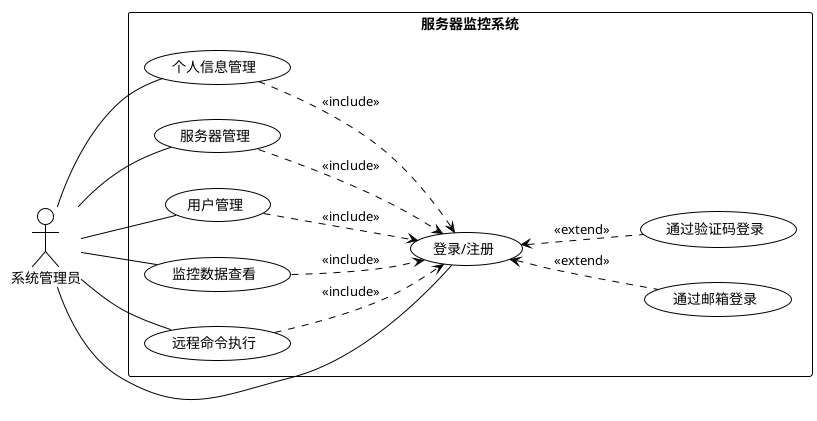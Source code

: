 @startuml
!theme plain
skinparam componentStyle rectangle

left to right direction
actor "系统管理员" as admin

rectangle "服务器监控系统" {
    usecase "登录/注册" as UC_Login
    usecase "通过邮箱登录" as UC_LoginByEmail
    usecase "通过验证码登录" as UC_LoginByCode
    usecase "个人信息管理" as UC_Profile
    usecase "服务器管理" as UC_Server
    usecase "用户管理" as UC_User
    usecase "监控数据查看" as UC_Monitor
    usecase "远程命令执行" as UC_Remote

    UC_Login <.. UC_LoginByEmail : <<extend>>
    UC_Login <.. UC_LoginByCode : <<extend>>

    UC_Profile ..> UC_Login : <<include>>
    UC_Server ..> UC_Login : <<include>>
    UC_User ..> UC_Login : <<include>>
    UC_Monitor ..> UC_Login : <<include>>
    UC_Remote ..> UC_Login : <<include>>

    admin -- UC_Login
    admin -- UC_Profile
    admin -- UC_Server
    admin -- UC_User
    admin -- UC_Monitor
    admin -- UC_Remote
}
@enduml
